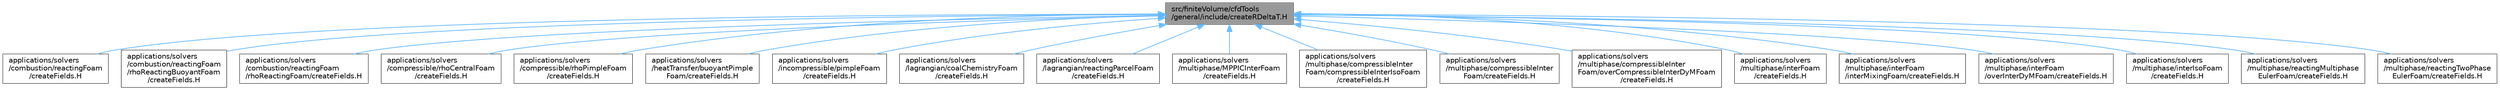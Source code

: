 digraph "src/finiteVolume/cfdTools/general/include/createRDeltaT.H"
{
 // LATEX_PDF_SIZE
  bgcolor="transparent";
  edge [fontname=Helvetica,fontsize=10,labelfontname=Helvetica,labelfontsize=10];
  node [fontname=Helvetica,fontsize=10,shape=box,height=0.2,width=0.4];
  Node1 [id="Node000001",label="src/finiteVolume/cfdTools\l/general/include/createRDeltaT.H",height=0.2,width=0.4,color="gray40", fillcolor="grey60", style="filled", fontcolor="black",tooltip=" "];
  Node1 -> Node2 [id="edge1_Node000001_Node000002",dir="back",color="steelblue1",style="solid",tooltip=" "];
  Node2 [id="Node000002",label="applications/solvers\l/combustion/reactingFoam\l/createFields.H",height=0.2,width=0.4,color="grey40", fillcolor="white", style="filled",URL="$solvers_2combustion_2reactingFoam_2createFields_8H.html",tooltip=" "];
  Node1 -> Node3 [id="edge2_Node000001_Node000003",dir="back",color="steelblue1",style="solid",tooltip=" "];
  Node3 [id="Node000003",label="applications/solvers\l/combustion/reactingFoam\l/rhoReactingBuoyantFoam\l/createFields.H",height=0.2,width=0.4,color="grey40", fillcolor="white", style="filled",URL="$solvers_2combustion_2reactingFoam_2rhoReactingBuoyantFoam_2createFields_8H.html",tooltip=" "];
  Node1 -> Node4 [id="edge3_Node000001_Node000004",dir="back",color="steelblue1",style="solid",tooltip=" "];
  Node4 [id="Node000004",label="applications/solvers\l/combustion/reactingFoam\l/rhoReactingFoam/createFields.H",height=0.2,width=0.4,color="grey40", fillcolor="white", style="filled",URL="$solvers_2combustion_2reactingFoam_2rhoReactingFoam_2createFields_8H.html",tooltip=" "];
  Node1 -> Node5 [id="edge4_Node000001_Node000005",dir="back",color="steelblue1",style="solid",tooltip=" "];
  Node5 [id="Node000005",label="applications/solvers\l/compressible/rhoCentralFoam\l/createFields.H",height=0.2,width=0.4,color="grey40", fillcolor="white", style="filled",URL="$solvers_2compressible_2rhoCentralFoam_2createFields_8H.html",tooltip=" "];
  Node1 -> Node6 [id="edge5_Node000001_Node000006",dir="back",color="steelblue1",style="solid",tooltip=" "];
  Node6 [id="Node000006",label="applications/solvers\l/compressible/rhoPimpleFoam\l/createFields.H",height=0.2,width=0.4,color="grey40", fillcolor="white", style="filled",URL="$solvers_2compressible_2rhoPimpleFoam_2createFields_8H.html",tooltip=" "];
  Node1 -> Node7 [id="edge6_Node000001_Node000007",dir="back",color="steelblue1",style="solid",tooltip=" "];
  Node7 [id="Node000007",label="applications/solvers\l/heatTransfer/buoyantPimple\lFoam/createFields.H",height=0.2,width=0.4,color="grey40", fillcolor="white", style="filled",URL="$solvers_2heatTransfer_2buoyantPimpleFoam_2createFields_8H.html",tooltip=" "];
  Node1 -> Node8 [id="edge7_Node000001_Node000008",dir="back",color="steelblue1",style="solid",tooltip=" "];
  Node8 [id="Node000008",label="applications/solvers\l/incompressible/pimpleFoam\l/createFields.H",height=0.2,width=0.4,color="grey40", fillcolor="white", style="filled",URL="$solvers_2incompressible_2pimpleFoam_2createFields_8H.html",tooltip=" "];
  Node1 -> Node9 [id="edge8_Node000001_Node000009",dir="back",color="steelblue1",style="solid",tooltip=" "];
  Node9 [id="Node000009",label="applications/solvers\l/lagrangian/coalChemistryFoam\l/createFields.H",height=0.2,width=0.4,color="grey40", fillcolor="white", style="filled",URL="$solvers_2lagrangian_2coalChemistryFoam_2createFields_8H.html",tooltip=" "];
  Node1 -> Node10 [id="edge9_Node000001_Node000010",dir="back",color="steelblue1",style="solid",tooltip=" "];
  Node10 [id="Node000010",label="applications/solvers\l/lagrangian/reactingParcelFoam\l/createFields.H",height=0.2,width=0.4,color="grey40", fillcolor="white", style="filled",URL="$solvers_2lagrangian_2reactingParcelFoam_2createFields_8H.html",tooltip=" "];
  Node1 -> Node11 [id="edge10_Node000001_Node000011",dir="back",color="steelblue1",style="solid",tooltip=" "];
  Node11 [id="Node000011",label="applications/solvers\l/multiphase/MPPICInterFoam\l/createFields.H",height=0.2,width=0.4,color="grey40", fillcolor="white", style="filled",URL="$solvers_2multiphase_2MPPICInterFoam_2createFields_8H.html",tooltip=" "];
  Node1 -> Node12 [id="edge11_Node000001_Node000012",dir="back",color="steelblue1",style="solid",tooltip=" "];
  Node12 [id="Node000012",label="applications/solvers\l/multiphase/compressibleInter\lFoam/compressibleInterIsoFoam\l/createFields.H",height=0.2,width=0.4,color="grey40", fillcolor="white", style="filled",URL="$solvers_2multiphase_2compressibleInterFoam_2compressibleInterIsoFoam_2createFields_8H.html",tooltip=" "];
  Node1 -> Node13 [id="edge12_Node000001_Node000013",dir="back",color="steelblue1",style="solid",tooltip=" "];
  Node13 [id="Node000013",label="applications/solvers\l/multiphase/compressibleInter\lFoam/createFields.H",height=0.2,width=0.4,color="grey40", fillcolor="white", style="filled",URL="$solvers_2multiphase_2compressibleInterFoam_2createFields_8H.html",tooltip=" "];
  Node1 -> Node14 [id="edge13_Node000001_Node000014",dir="back",color="steelblue1",style="solid",tooltip=" "];
  Node14 [id="Node000014",label="applications/solvers\l/multiphase/compressibleInter\lFoam/overCompressibleInterDyMFoam\l/createFields.H",height=0.2,width=0.4,color="grey40", fillcolor="white", style="filled",URL="$solvers_2multiphase_2compressibleInterFoam_2overCompressibleInterDyMFoam_2createFields_8H.html",tooltip=" "];
  Node1 -> Node15 [id="edge14_Node000001_Node000015",dir="back",color="steelblue1",style="solid",tooltip=" "];
  Node15 [id="Node000015",label="applications/solvers\l/multiphase/interFoam\l/createFields.H",height=0.2,width=0.4,color="grey40", fillcolor="white", style="filled",URL="$solvers_2multiphase_2interFoam_2createFields_8H.html",tooltip=" "];
  Node1 -> Node16 [id="edge15_Node000001_Node000016",dir="back",color="steelblue1",style="solid",tooltip=" "];
  Node16 [id="Node000016",label="applications/solvers\l/multiphase/interFoam\l/interMixingFoam/createFields.H",height=0.2,width=0.4,color="grey40", fillcolor="white", style="filled",URL="$solvers_2multiphase_2interFoam_2interMixingFoam_2createFields_8H.html",tooltip=" "];
  Node1 -> Node17 [id="edge16_Node000001_Node000017",dir="back",color="steelblue1",style="solid",tooltip=" "];
  Node17 [id="Node000017",label="applications/solvers\l/multiphase/interFoam\l/overInterDyMFoam/createFields.H",height=0.2,width=0.4,color="grey40", fillcolor="white", style="filled",URL="$solvers_2multiphase_2interFoam_2overInterDyMFoam_2createFields_8H.html",tooltip=" "];
  Node1 -> Node18 [id="edge17_Node000001_Node000018",dir="back",color="steelblue1",style="solid",tooltip=" "];
  Node18 [id="Node000018",label="applications/solvers\l/multiphase/interIsoFoam\l/createFields.H",height=0.2,width=0.4,color="grey40", fillcolor="white", style="filled",URL="$solvers_2multiphase_2interIsoFoam_2createFields_8H.html",tooltip=" "];
  Node1 -> Node19 [id="edge18_Node000001_Node000019",dir="back",color="steelblue1",style="solid",tooltip=" "];
  Node19 [id="Node000019",label="applications/solvers\l/multiphase/reactingMultiphase\lEulerFoam/createFields.H",height=0.2,width=0.4,color="grey40", fillcolor="white", style="filled",URL="$solvers_2multiphase_2reactingMultiphaseEulerFoam_2createFields_8H.html",tooltip=" "];
  Node1 -> Node20 [id="edge19_Node000001_Node000020",dir="back",color="steelblue1",style="solid",tooltip=" "];
  Node20 [id="Node000020",label="applications/solvers\l/multiphase/reactingTwoPhase\lEulerFoam/createFields.H",height=0.2,width=0.4,color="grey40", fillcolor="white", style="filled",URL="$solvers_2multiphase_2reactingTwoPhaseEulerFoam_2createFields_8H.html",tooltip=" "];
}
